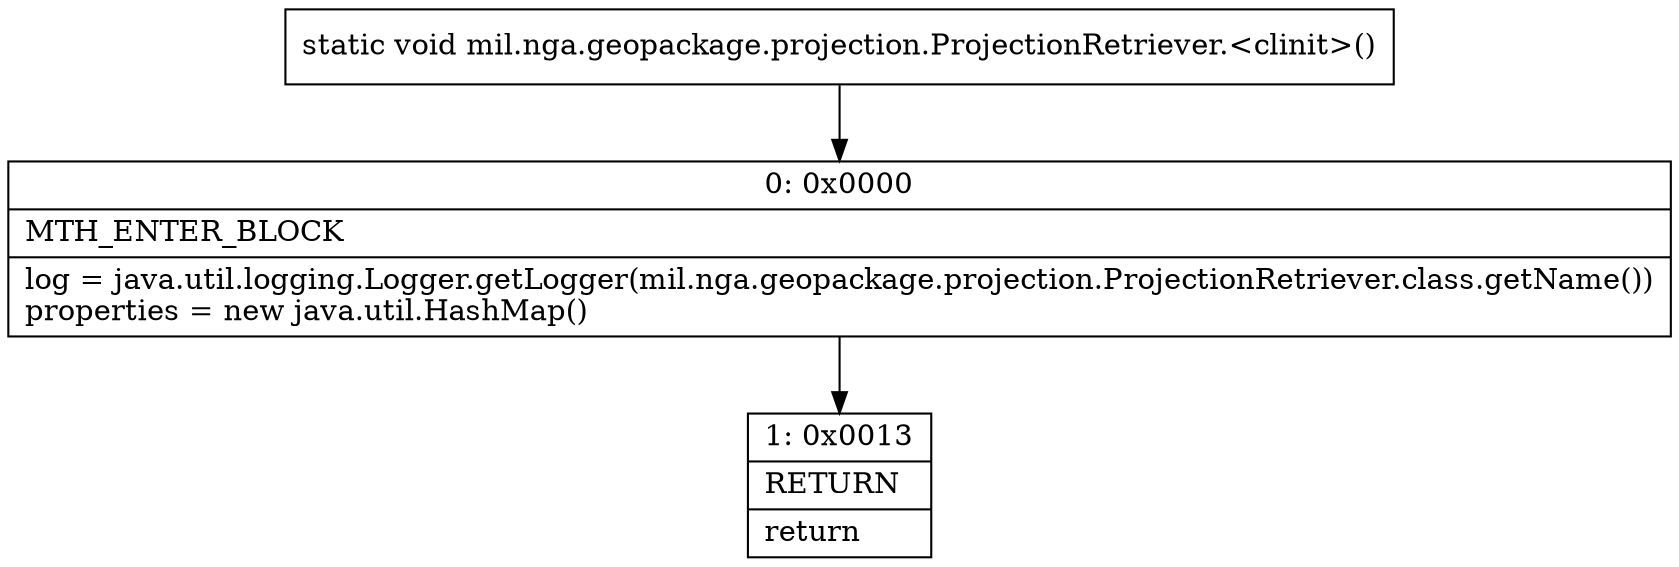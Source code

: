 digraph "CFG formil.nga.geopackage.projection.ProjectionRetriever.\<clinit\>()V" {
Node_0 [shape=record,label="{0\:\ 0x0000|MTH_ENTER_BLOCK\l|log = java.util.logging.Logger.getLogger(mil.nga.geopackage.projection.ProjectionRetriever.class.getName())\lproperties = new java.util.HashMap()\l}"];
Node_1 [shape=record,label="{1\:\ 0x0013|RETURN\l|return\l}"];
MethodNode[shape=record,label="{static void mil.nga.geopackage.projection.ProjectionRetriever.\<clinit\>() }"];
MethodNode -> Node_0;
Node_0 -> Node_1;
}

